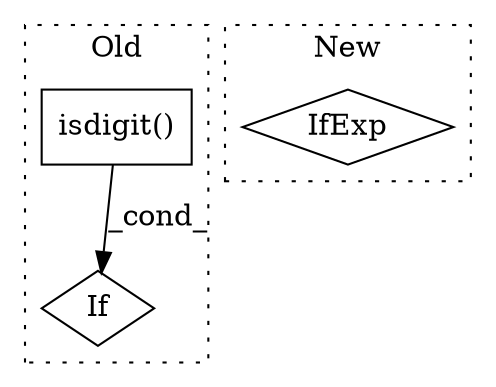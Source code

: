 digraph G {
subgraph cluster0 {
1 [label="isdigit()" a="75" s="846" l="11" shape="box"];
3 [label="If" a="96" s="846" l="11" shape="diamond"];
label = "Old";
style="dotted";
}
subgraph cluster1 {
2 [label="IfExp" a="51" s="849,876" l="4,6" shape="diamond"];
label = "New";
style="dotted";
}
1 -> 3 [label="_cond_"];
}